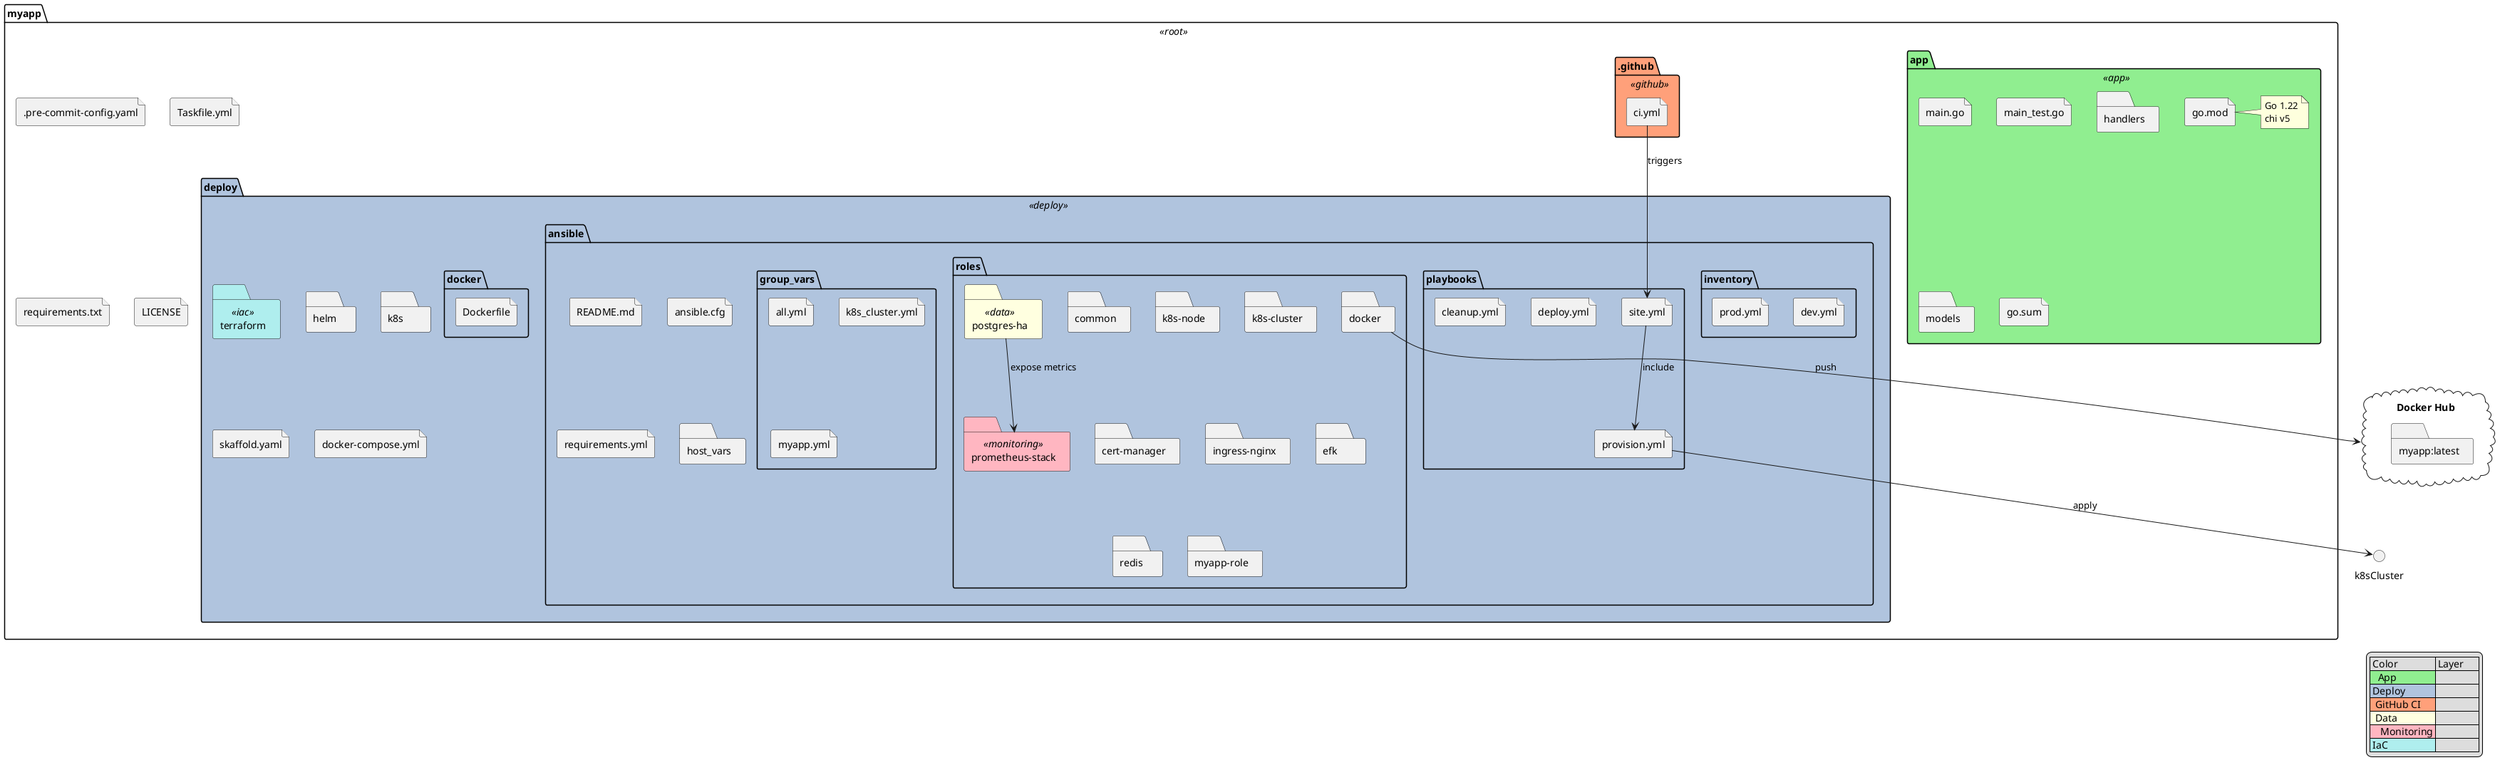 @startuml 123

' === цветовая схема по назначению ===
skinparam folderBackgroundColor<<root>>      White
skinparam folderBackgroundColor<<app>>       LightGreen
skinparam folderBackgroundColor<<deploy>>    LightSteelBlue
skinparam folderBackgroundColor<<github>>    LightSalmon
skinparam folderBackgroundColor<<data>>      LightYellow
skinparam folderBackgroundColor<<monitoring>> LightPink
skinparam folderBackgroundColor<<iac>>       PaleTurquoise

' === главный контейнер ===
folder "myapp" <<root>> {
  ' ---------- Слой приложения ----------
  folder "app" <<app>> {
    file "main.go"  as goMain
    file "main_test.go" as goTest
    folder "handlers"
    folder "models"
    file "go.mod"   as goMod
    file "go.sum"   as goSum

    note right of goMod
      Go 1.22
      chi v5
    end note
  }

  ' ---------- CI/CD ----------
  folder ".github" <<github>> {
    file "ci.yml"   as ci
  }

  ' ---------- Deploy ----------
  folder "deploy" <<deploy>> {
    folder "ansible" {
      file "README.md"
      file "ansible.cfg"
      file "requirements.yml"

      folder "inventory" {
        file "dev.yml"
        file "prod.yml"
      }



      folder "playbooks" {
        file "site.yml"      as site
        file "provision.yml" as provision
        file "deploy.yml"    as deployPlay
        file "cleanup.yml"
      }

      folder "roles" {
        folder "common"
        folder "docker" as dk
        folder "k8s-node"
        folder "k8s-cluster"
        folder "cert-manager"
        folder "ingress-nginx"
        folder "prometheus-stack" as prom <<monitoring>>
        folder "efk"
        folder "postgres-ha" as pg     <<data>>
        folder "redis"
        folder "myapp-role"
      }

      folder "group_vars" {
        file "all.yml"
        file "k8s_cluster.yml"
        file "myapp.yml"
      }

      folder "host_vars"
    }

    
    
    folder "terraform"  <<iac>>
    folder "helm"
    folder "docker" {
      file "Dockerfile"
    }
    folder "k8s"
    file "skaffold.yaml"
    file "docker-compose.yml"
  }

  ' ---------- Misc ----------
  file ".pre-commit-config.yaml"
  file "Taskfile.yml"
  file "requirements.txt"
  file "LICENSE"
  file "README.md"
}

' ---------- потоки и зависимости ----------
ci --> site  : triggers
site --> provision : include
provision --> k8sCluster : apply
pg --> prom : expose metrics

cloud "Docker Hub"  as hub {
  folder "myapp:latest"
}
dk --> hub : push

' ---------- легенда ----------
legend right
  | Color | Layer      |
  |<#LightGreen>   App        |
  |<#LightSteelBlue> Deploy     |
  |<#LightSalmon>  GitHub CI  |
  |<#LightYellow>  Data       |
  |<#LightPink>    Monitoring |
  |<#PaleTurquoise> IaC        |
endlegend
@enduml
